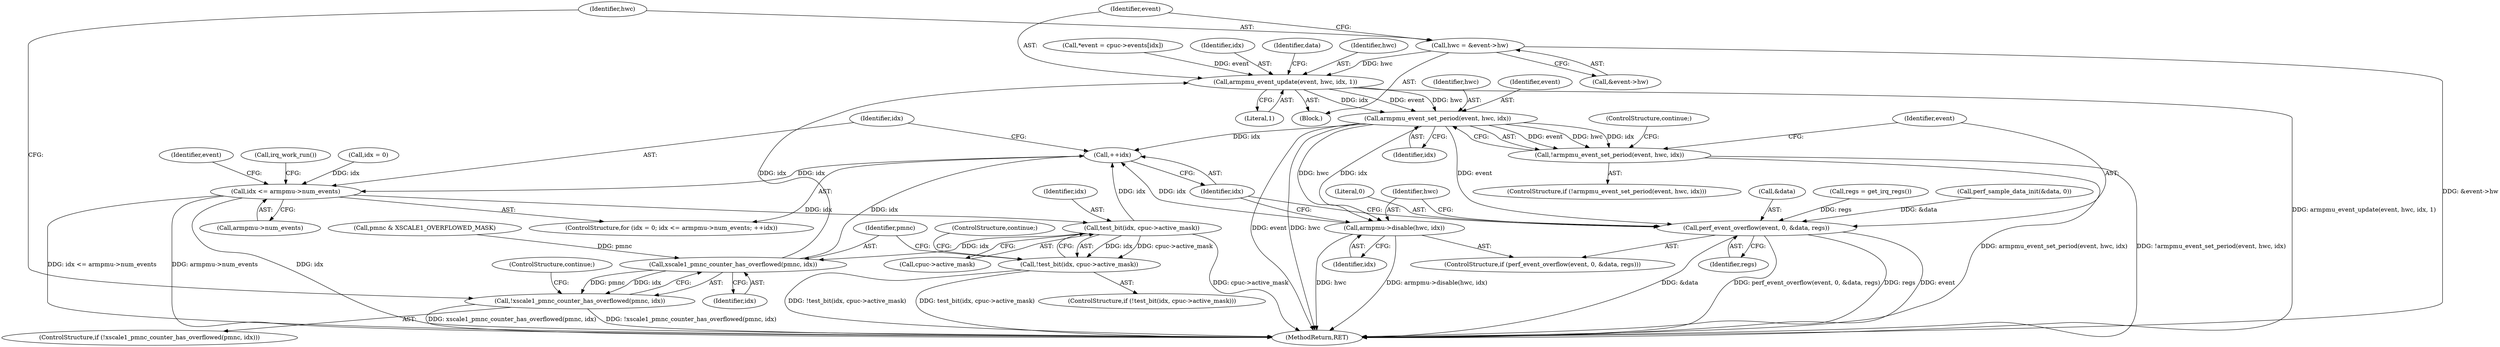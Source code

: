 digraph "1_linux_a8b0ca17b80e92faab46ee7179ba9e99ccb61233_2@pointer" {
"1000173" [label="(Call,hwc = &event->hw)"];
"1000179" [label="(Call,armpmu_event_update(event, hwc, idx, 1))"];
"1000195" [label="(Call,armpmu_event_set_period(event, hwc, idx))"];
"1000147" [label="(Call,++idx)"];
"1000142" [label="(Call,idx <= armpmu->num_events)"];
"1000161" [label="(Call,test_bit(idx, cpuc->active_mask))"];
"1000160" [label="(Call,!test_bit(idx, cpuc->active_mask))"];
"1000169" [label="(Call,xscale1_pmnc_counter_has_overflowed(pmnc, idx))"];
"1000168" [label="(Call,!xscale1_pmnc_counter_has_overflowed(pmnc, idx))"];
"1000194" [label="(Call,!armpmu_event_set_period(event, hwc, idx))"];
"1000201" [label="(Call,perf_event_overflow(event, 0, &data, regs))"];
"1000207" [label="(Call,armpmu->disable(hwc, idx))"];
"1000204" [label="(Call,&data)"];
"1000171" [label="(Identifier,idx)"];
"1000149" [label="(Block,)"];
"1000121" [label="(Call,pmnc & XSCALE1_OVERFLOWED_MASK)"];
"1000151" [label="(Call,*event = cpuc->events[idx])"];
"1000201" [label="(Call,perf_event_overflow(event, 0, &data, regs))"];
"1000147" [label="(Call,++idx)"];
"1000160" [label="(Call,!test_bit(idx, cpuc->active_mask))"];
"1000162" [label="(Identifier,idx)"];
"1000167" [label="(ControlStructure,if (!xscale1_pmnc_counter_has_overflowed(pmnc, idx)))"];
"1000193" [label="(ControlStructure,if (!armpmu_event_set_period(event, hwc, idx)))"];
"1000202" [label="(Identifier,event)"];
"1000126" [label="(Call,regs = get_irq_regs())"];
"1000198" [label="(Identifier,idx)"];
"1000129" [label="(Call,perf_sample_data_init(&data, 0))"];
"1000208" [label="(Identifier,hwc)"];
"1000197" [label="(Identifier,hwc)"];
"1000180" [label="(Identifier,event)"];
"1000152" [label="(Identifier,event)"];
"1000175" [label="(Call,&event->hw)"];
"1000144" [label="(Call,armpmu->num_events)"];
"1000195" [label="(Call,armpmu_event_set_period(event, hwc, idx))"];
"1000194" [label="(Call,!armpmu_event_set_period(event, hwc, idx))"];
"1000210" [label="(Call,irq_work_run())"];
"1000139" [label="(Call,idx = 0)"];
"1000182" [label="(Identifier,idx)"];
"1000159" [label="(ControlStructure,if (!test_bit(idx, cpuc->active_mask)))"];
"1000163" [label="(Call,cpuc->active_mask)"];
"1000161" [label="(Call,test_bit(idx, cpuc->active_mask))"];
"1000186" [label="(Identifier,data)"];
"1000170" [label="(Identifier,pmnc)"];
"1000143" [label="(Identifier,idx)"];
"1000168" [label="(Call,!xscale1_pmnc_counter_has_overflowed(pmnc, idx))"];
"1000166" [label="(ControlStructure,continue;)"];
"1000200" [label="(ControlStructure,if (perf_event_overflow(event, 0, &data, regs)))"];
"1000148" [label="(Identifier,idx)"];
"1000173" [label="(Call,hwc = &event->hw)"];
"1000183" [label="(Literal,1)"];
"1000220" [label="(MethodReturn,RET)"];
"1000179" [label="(Call,armpmu_event_update(event, hwc, idx, 1))"];
"1000138" [label="(ControlStructure,for (idx = 0; idx <= armpmu->num_events; ++idx))"];
"1000199" [label="(ControlStructure,continue;)"];
"1000209" [label="(Identifier,idx)"];
"1000169" [label="(Call,xscale1_pmnc_counter_has_overflowed(pmnc, idx))"];
"1000206" [label="(Identifier,regs)"];
"1000172" [label="(ControlStructure,continue;)"];
"1000142" [label="(Call,idx <= armpmu->num_events)"];
"1000203" [label="(Literal,0)"];
"1000196" [label="(Identifier,event)"];
"1000181" [label="(Identifier,hwc)"];
"1000207" [label="(Call,armpmu->disable(hwc, idx))"];
"1000174" [label="(Identifier,hwc)"];
"1000173" -> "1000149"  [label="AST: "];
"1000173" -> "1000175"  [label="CFG: "];
"1000174" -> "1000173"  [label="AST: "];
"1000175" -> "1000173"  [label="AST: "];
"1000180" -> "1000173"  [label="CFG: "];
"1000173" -> "1000220"  [label="DDG: &event->hw"];
"1000173" -> "1000179"  [label="DDG: hwc"];
"1000179" -> "1000149"  [label="AST: "];
"1000179" -> "1000183"  [label="CFG: "];
"1000180" -> "1000179"  [label="AST: "];
"1000181" -> "1000179"  [label="AST: "];
"1000182" -> "1000179"  [label="AST: "];
"1000183" -> "1000179"  [label="AST: "];
"1000186" -> "1000179"  [label="CFG: "];
"1000179" -> "1000220"  [label="DDG: armpmu_event_update(event, hwc, idx, 1)"];
"1000151" -> "1000179"  [label="DDG: event"];
"1000169" -> "1000179"  [label="DDG: idx"];
"1000179" -> "1000195"  [label="DDG: event"];
"1000179" -> "1000195"  [label="DDG: hwc"];
"1000179" -> "1000195"  [label="DDG: idx"];
"1000195" -> "1000194"  [label="AST: "];
"1000195" -> "1000198"  [label="CFG: "];
"1000196" -> "1000195"  [label="AST: "];
"1000197" -> "1000195"  [label="AST: "];
"1000198" -> "1000195"  [label="AST: "];
"1000194" -> "1000195"  [label="CFG: "];
"1000195" -> "1000220"  [label="DDG: hwc"];
"1000195" -> "1000220"  [label="DDG: event"];
"1000195" -> "1000147"  [label="DDG: idx"];
"1000195" -> "1000194"  [label="DDG: event"];
"1000195" -> "1000194"  [label="DDG: hwc"];
"1000195" -> "1000194"  [label="DDG: idx"];
"1000195" -> "1000201"  [label="DDG: event"];
"1000195" -> "1000207"  [label="DDG: hwc"];
"1000195" -> "1000207"  [label="DDG: idx"];
"1000147" -> "1000138"  [label="AST: "];
"1000147" -> "1000148"  [label="CFG: "];
"1000148" -> "1000147"  [label="AST: "];
"1000143" -> "1000147"  [label="CFG: "];
"1000147" -> "1000142"  [label="DDG: idx"];
"1000207" -> "1000147"  [label="DDG: idx"];
"1000169" -> "1000147"  [label="DDG: idx"];
"1000161" -> "1000147"  [label="DDG: idx"];
"1000142" -> "1000138"  [label="AST: "];
"1000142" -> "1000144"  [label="CFG: "];
"1000143" -> "1000142"  [label="AST: "];
"1000144" -> "1000142"  [label="AST: "];
"1000152" -> "1000142"  [label="CFG: "];
"1000210" -> "1000142"  [label="CFG: "];
"1000142" -> "1000220"  [label="DDG: idx <= armpmu->num_events"];
"1000142" -> "1000220"  [label="DDG: armpmu->num_events"];
"1000142" -> "1000220"  [label="DDG: idx"];
"1000139" -> "1000142"  [label="DDG: idx"];
"1000142" -> "1000161"  [label="DDG: idx"];
"1000161" -> "1000160"  [label="AST: "];
"1000161" -> "1000163"  [label="CFG: "];
"1000162" -> "1000161"  [label="AST: "];
"1000163" -> "1000161"  [label="AST: "];
"1000160" -> "1000161"  [label="CFG: "];
"1000161" -> "1000220"  [label="DDG: cpuc->active_mask"];
"1000161" -> "1000160"  [label="DDG: idx"];
"1000161" -> "1000160"  [label="DDG: cpuc->active_mask"];
"1000161" -> "1000169"  [label="DDG: idx"];
"1000160" -> "1000159"  [label="AST: "];
"1000166" -> "1000160"  [label="CFG: "];
"1000170" -> "1000160"  [label="CFG: "];
"1000160" -> "1000220"  [label="DDG: !test_bit(idx, cpuc->active_mask)"];
"1000160" -> "1000220"  [label="DDG: test_bit(idx, cpuc->active_mask)"];
"1000169" -> "1000168"  [label="AST: "];
"1000169" -> "1000171"  [label="CFG: "];
"1000170" -> "1000169"  [label="AST: "];
"1000171" -> "1000169"  [label="AST: "];
"1000168" -> "1000169"  [label="CFG: "];
"1000169" -> "1000168"  [label="DDG: pmnc"];
"1000169" -> "1000168"  [label="DDG: idx"];
"1000121" -> "1000169"  [label="DDG: pmnc"];
"1000168" -> "1000167"  [label="AST: "];
"1000172" -> "1000168"  [label="CFG: "];
"1000174" -> "1000168"  [label="CFG: "];
"1000168" -> "1000220"  [label="DDG: xscale1_pmnc_counter_has_overflowed(pmnc, idx)"];
"1000168" -> "1000220"  [label="DDG: !xscale1_pmnc_counter_has_overflowed(pmnc, idx)"];
"1000194" -> "1000193"  [label="AST: "];
"1000199" -> "1000194"  [label="CFG: "];
"1000202" -> "1000194"  [label="CFG: "];
"1000194" -> "1000220"  [label="DDG: !armpmu_event_set_period(event, hwc, idx)"];
"1000194" -> "1000220"  [label="DDG: armpmu_event_set_period(event, hwc, idx)"];
"1000201" -> "1000200"  [label="AST: "];
"1000201" -> "1000206"  [label="CFG: "];
"1000202" -> "1000201"  [label="AST: "];
"1000203" -> "1000201"  [label="AST: "];
"1000204" -> "1000201"  [label="AST: "];
"1000206" -> "1000201"  [label="AST: "];
"1000208" -> "1000201"  [label="CFG: "];
"1000148" -> "1000201"  [label="CFG: "];
"1000201" -> "1000220"  [label="DDG: perf_event_overflow(event, 0, &data, regs)"];
"1000201" -> "1000220"  [label="DDG: regs"];
"1000201" -> "1000220"  [label="DDG: event"];
"1000201" -> "1000220"  [label="DDG: &data"];
"1000129" -> "1000201"  [label="DDG: &data"];
"1000126" -> "1000201"  [label="DDG: regs"];
"1000207" -> "1000200"  [label="AST: "];
"1000207" -> "1000209"  [label="CFG: "];
"1000208" -> "1000207"  [label="AST: "];
"1000209" -> "1000207"  [label="AST: "];
"1000148" -> "1000207"  [label="CFG: "];
"1000207" -> "1000220"  [label="DDG: hwc"];
"1000207" -> "1000220"  [label="DDG: armpmu->disable(hwc, idx)"];
}
